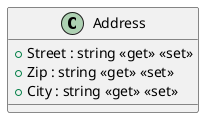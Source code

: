 @startuml
class Address {
    + Street : string <<get>> <<set>>
    + Zip : string <<get>> <<set>>
    + City : string <<get>> <<set>>
}
@enduml
